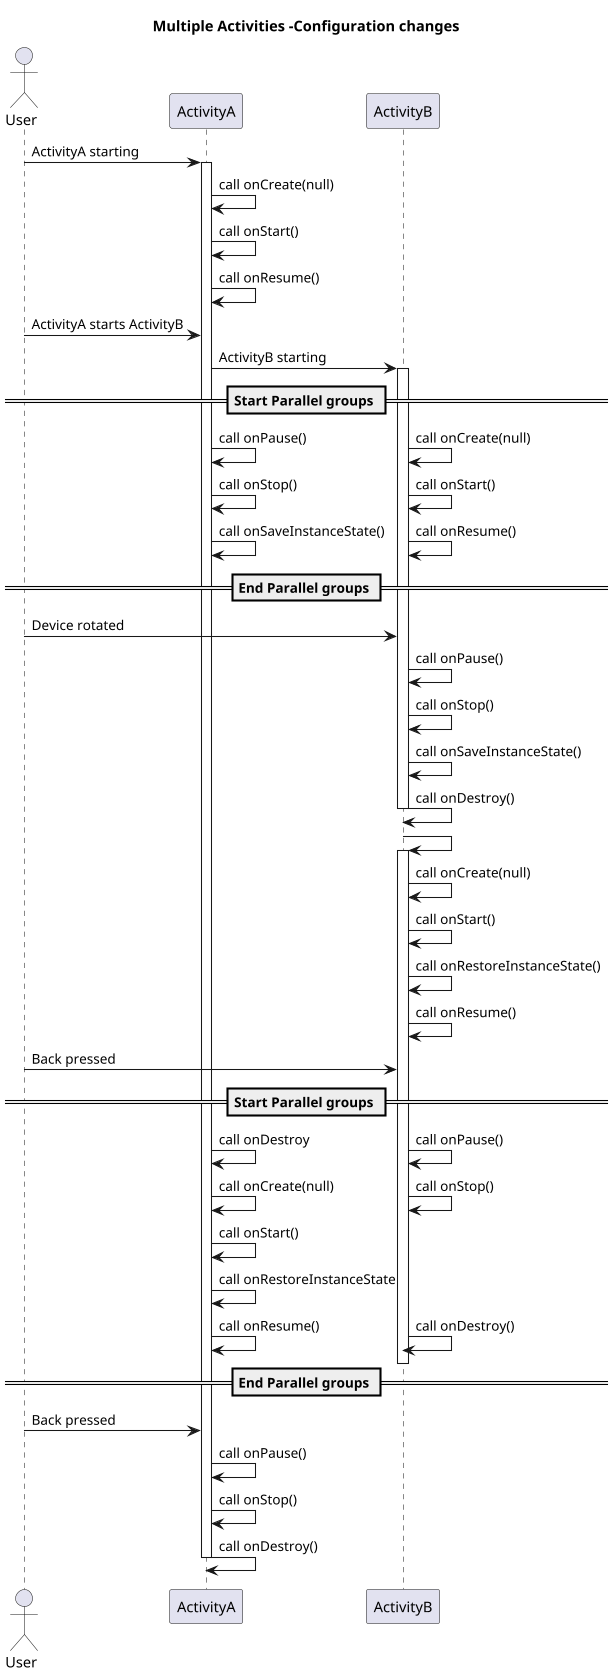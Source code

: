 @startuml

skinparam dpi 100
!pragma teoz true

title Multiple Activities -Configuration changes

actor User

User -> ActivityA: ActivityA starting
activate ActivityA

ActivityA -> ActivityA: call onCreate(null)

ActivityA -> ActivityA: call onStart()

ActivityA -> ActivityA: call onResume()

User -> ActivityA: ActivityA starts ActivityB

ActivityA -> ActivityB: ActivityB starting
activate ActivityB

== Start Parallel groups ==

ActivityA -> ActivityA: call onPause()
& ActivityB -> ActivityB: call onCreate(null)

ActivityB -> ActivityB: call onStart()
& ActivityA -> ActivityA: call onStop()

ActivityB -> ActivityB: call onResume()
& ActivityA -> ActivityA: call onSaveInstanceState()

== End Parallel groups ==

User -> ActivityB: Device rotated

ActivityB -> ActivityB: call onPause()

ActivityB -> ActivityB: call onStop()

ActivityB -> ActivityB: call onSaveInstanceState()

ActivityB -> ActivityB: call onDestroy()
deactivate ActivityB

ActivityB -> ActivityB
activate ActivityB

ActivityB -> ActivityB: call onCreate(null)

ActivityB -> ActivityB: call onStart()

ActivityB -> ActivityB: call onRestoreInstanceState()

ActivityB -> ActivityB: call onResume()

User -> ActivityB: Back pressed

== Start Parallel groups ==

ActivityB -> ActivityB: call onPause()
& ActivityA -> ActivityA: call onDestroy

ActivityB -> ActivityB: call onStop()
& ActivityA -> ActivityA: call onCreate(null)
ActivityA -> ActivityA: call onStart()
ActivityA -> ActivityA: call onRestoreInstanceState

ActivityB -> ActivityB: call onDestroy()
& ActivityA -> ActivityA: call onResume()
deactivate ActivityB

== End Parallel groups ==

User -> ActivityA: Back pressed

ActivityA -> ActivityA: call onPause()

ActivityA -> ActivityA: call onStop()

ActivityA -> ActivityA: call onDestroy()
deactivate ActivityA

@enduml